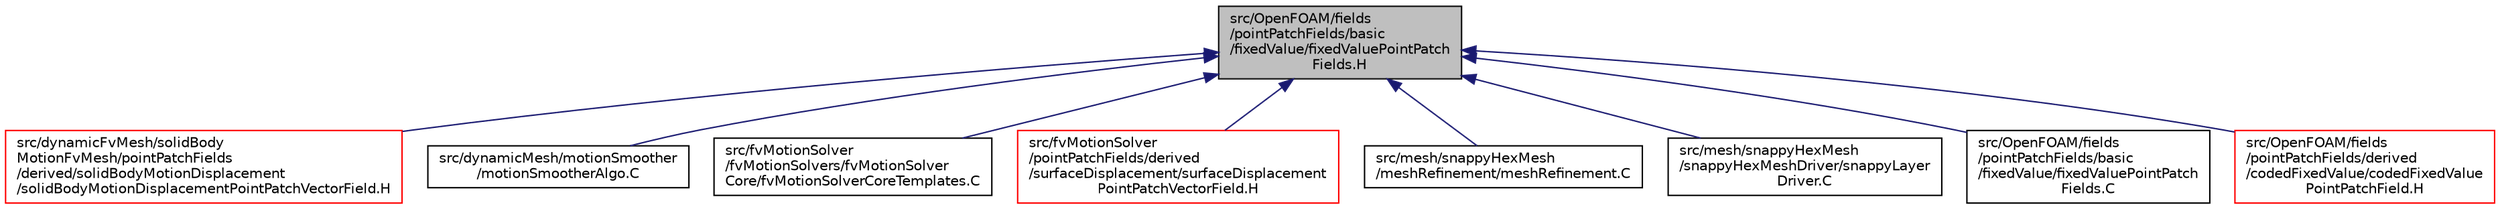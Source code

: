 digraph "src/OpenFOAM/fields/pointPatchFields/basic/fixedValue/fixedValuePointPatchFields.H"
{
  bgcolor="transparent";
  edge [fontname="Helvetica",fontsize="10",labelfontname="Helvetica",labelfontsize="10"];
  node [fontname="Helvetica",fontsize="10",shape=record];
  Node1 [label="src/OpenFOAM/fields\l/pointPatchFields/basic\l/fixedValue/fixedValuePointPatch\lFields.H",height=0.2,width=0.4,color="black", fillcolor="grey75", style="filled", fontcolor="black"];
  Node1 -> Node2 [dir="back",color="midnightblue",fontsize="10",style="solid",fontname="Helvetica"];
  Node2 [label="src/dynamicFvMesh/solidBody\lMotionFvMesh/pointPatchFields\l/derived/solidBodyMotionDisplacement\l/solidBodyMotionDisplacementPointPatchVectorField.H",height=0.2,width=0.4,color="red",URL="$a04865.html"];
  Node1 -> Node3 [dir="back",color="midnightblue",fontsize="10",style="solid",fontname="Helvetica"];
  Node3 [label="src/dynamicMesh/motionSmoother\l/motionSmootherAlgo.C",height=0.2,width=0.4,color="black",URL="$a04961.html"];
  Node1 -> Node4 [dir="back",color="midnightblue",fontsize="10",style="solid",fontname="Helvetica"];
  Node4 [label="src/fvMotionSolver\l/fvMotionSolvers/fvMotionSolver\lCore/fvMotionSolverCoreTemplates.C",height=0.2,width=0.4,color="black",URL="$a06345.html"];
  Node1 -> Node5 [dir="back",color="midnightblue",fontsize="10",style="solid",fontname="Helvetica"];
  Node5 [label="src/fvMotionSolver\l/pointPatchFields/derived\l/surfaceDisplacement/surfaceDisplacement\lPointPatchVectorField.H",height=0.2,width=0.4,color="red",URL="$a06388.html"];
  Node1 -> Node6 [dir="back",color="midnightblue",fontsize="10",style="solid",fontname="Helvetica"];
  Node6 [label="src/mesh/snappyHexMesh\l/meshRefinement/meshRefinement.C",height=0.2,width=0.4,color="black",URL="$a07257.html"];
  Node1 -> Node7 [dir="back",color="midnightblue",fontsize="10",style="solid",fontname="Helvetica"];
  Node7 [label="src/mesh/snappyHexMesh\l/snappyHexMeshDriver/snappyLayer\lDriver.C",height=0.2,width=0.4,color="black",URL="$a07284.html",tooltip="All to do with adding cell layers. "];
  Node1 -> Node8 [dir="back",color="midnightblue",fontsize="10",style="solid",fontname="Helvetica"];
  Node8 [label="src/OpenFOAM/fields\l/pointPatchFields/basic\l/fixedValue/fixedValuePointPatch\lFields.C",height=0.2,width=0.4,color="black",URL="$a08223.html"];
  Node1 -> Node9 [dir="back",color="midnightblue",fontsize="10",style="solid",fontname="Helvetica"];
  Node9 [label="src/OpenFOAM/fields\l/pointPatchFields/derived\l/codedFixedValue/codedFixedValue\lPointPatchField.H",height=0.2,width=0.4,color="red",URL="$a08270.html"];
}
